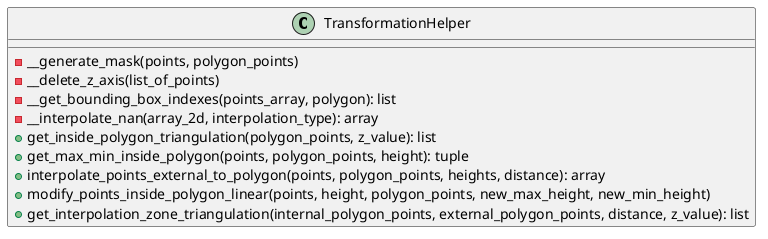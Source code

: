 @startuml
'https://plantuml.com/class-diagram

class TransformationHelper {

    - __generate_mask(points, polygon_points)
    - __delete_z_axis(list_of_points)
    - __get_bounding_box_indexes(points_array, polygon): list
    - __interpolate_nan(array_2d, interpolation_type): array
    + get_inside_polygon_triangulation(polygon_points, z_value): list
    + get_max_min_inside_polygon(points, polygon_points, height): tuple
    + interpolate_points_external_to_polygon(points, polygon_points, heights, distance): array
    + modify_points_inside_polygon_linear(points, height, polygon_points, new_max_height, new_min_height)
    + get_interpolation_zone_triangulation(internal_polygon_points, external_polygon_points, distance, z_value): list
}

@enduml